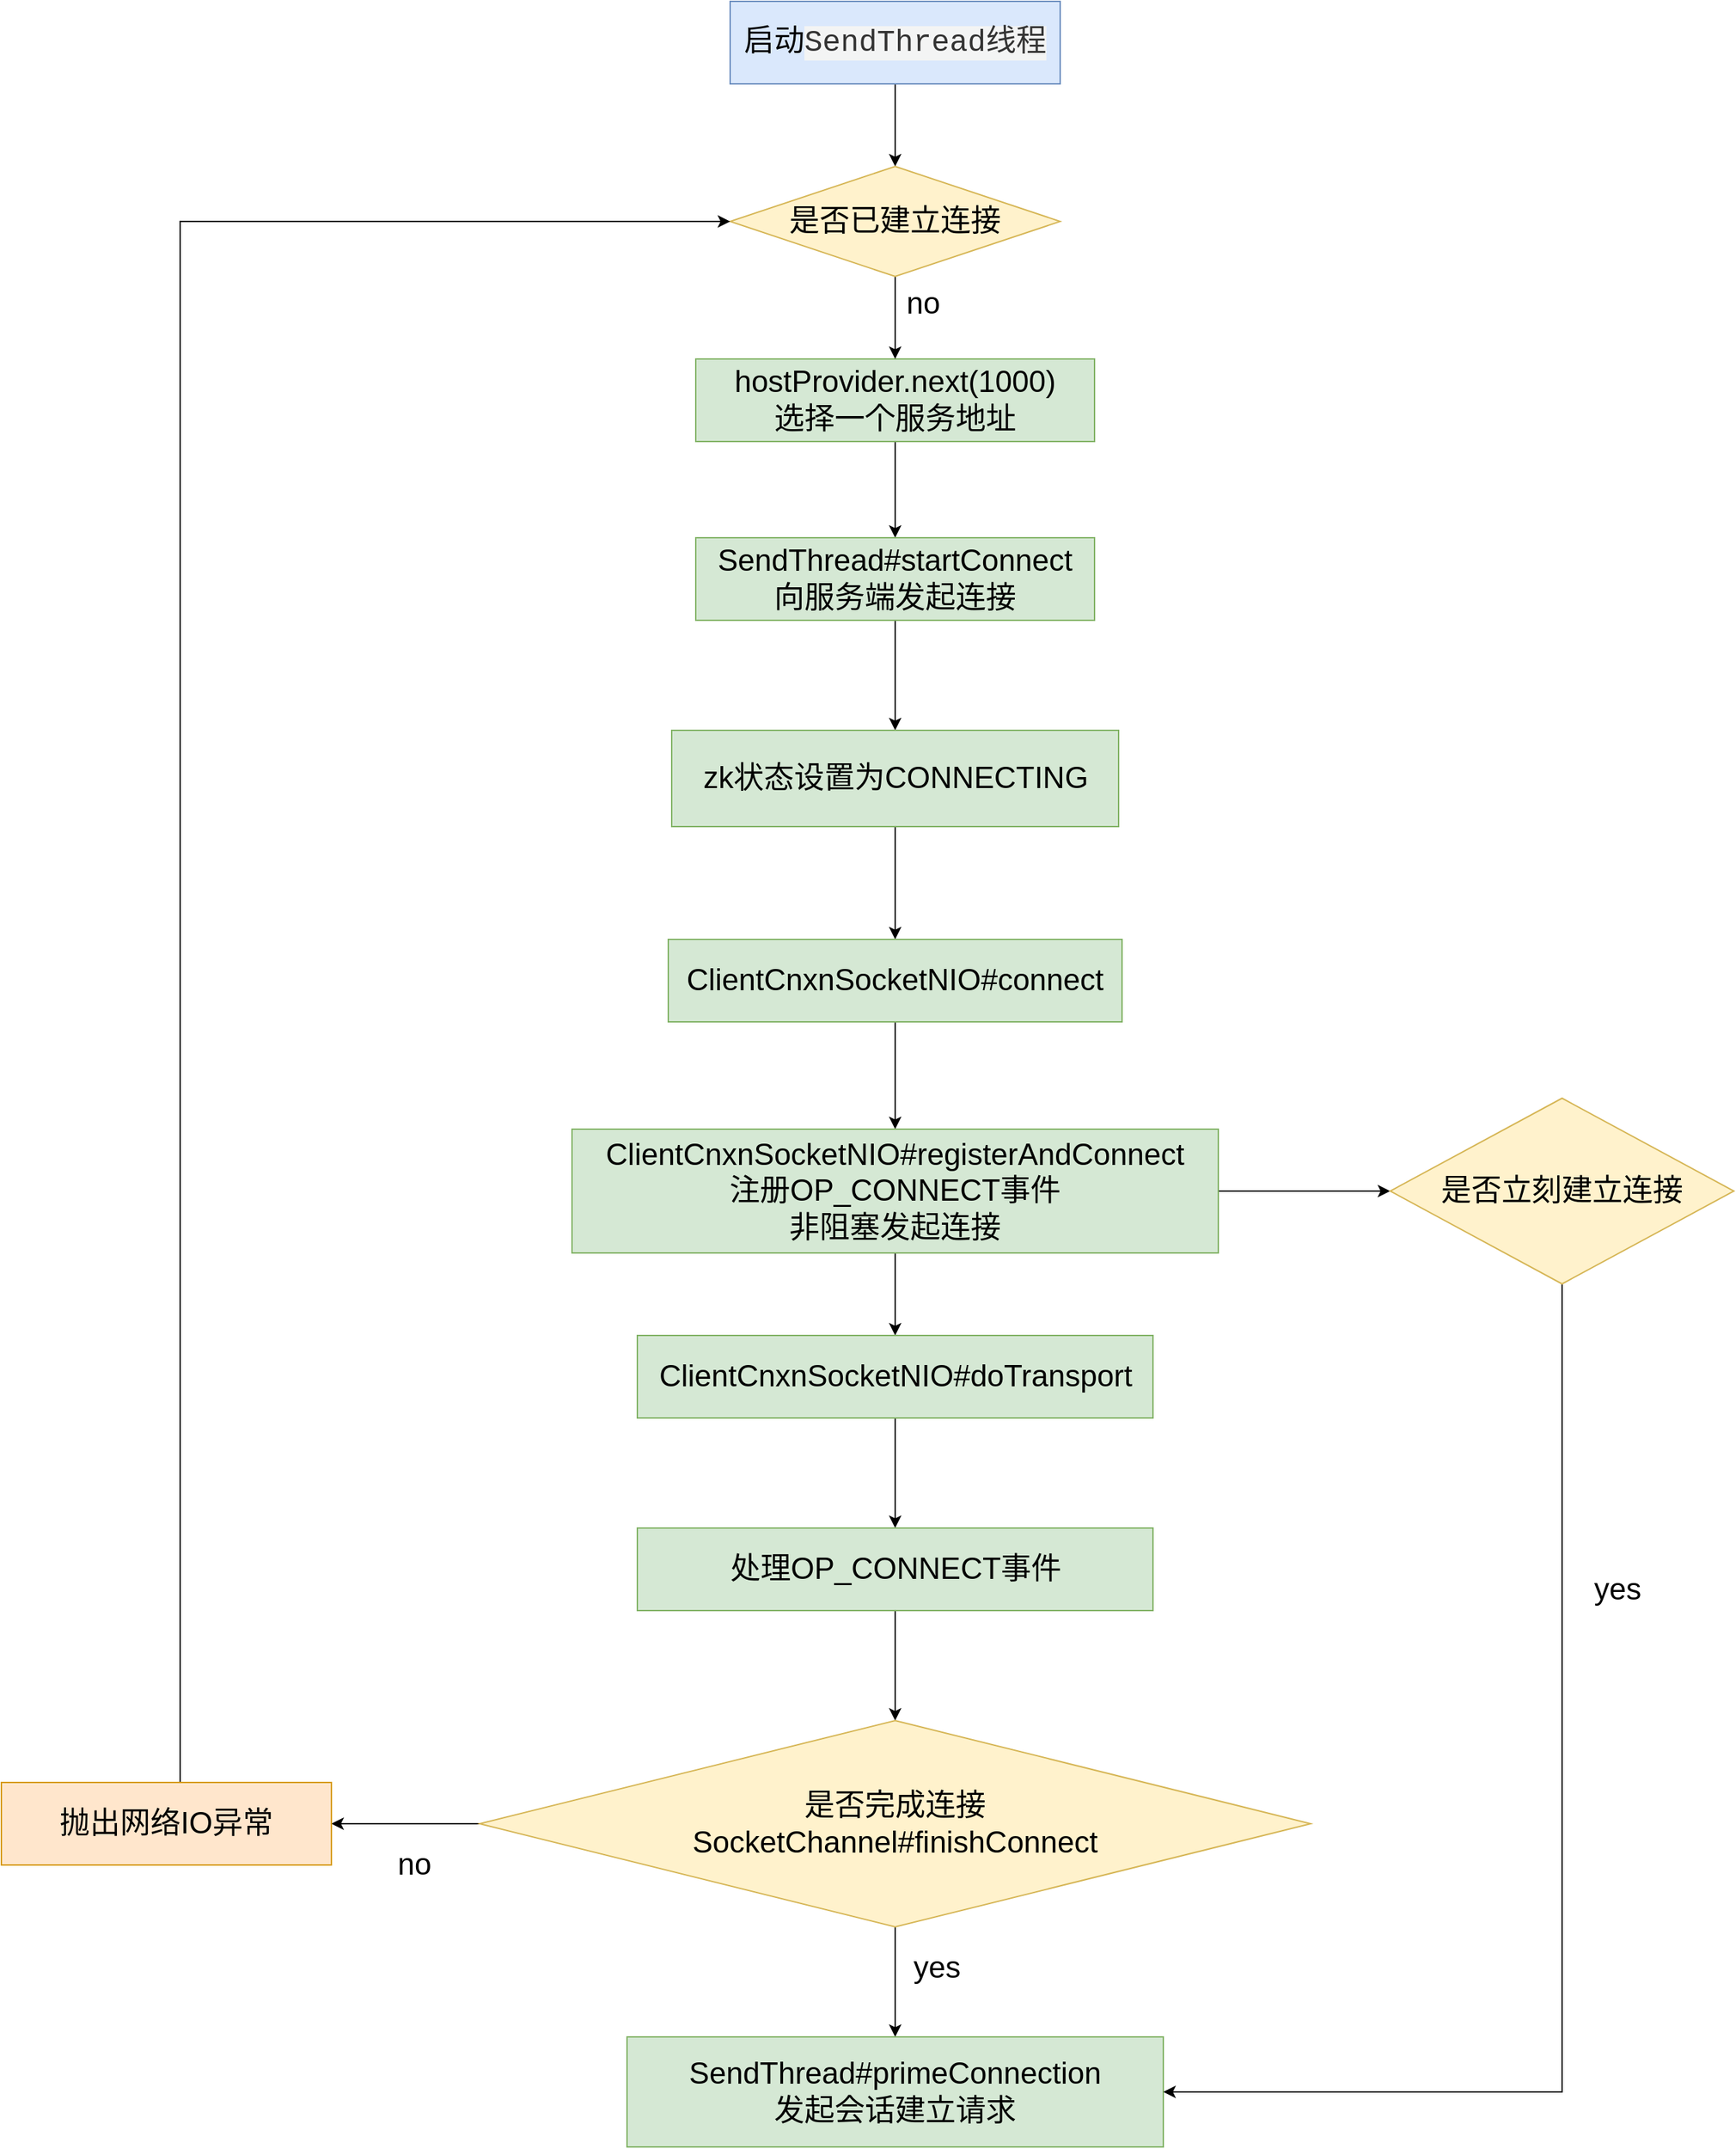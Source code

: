 <mxfile version="16.5.1" type="device"><diagram id="pgD6a4LhVZnSWT4kiieE" name="第 1 页"><mxGraphModel dx="2895" dy="994" grid="1" gridSize="10" guides="1" tooltips="1" connect="1" arrows="1" fold="1" page="1" pageScale="1" pageWidth="1654" pageHeight="1169" math="0" shadow="0"><root><mxCell id="0"/><mxCell id="1" parent="0"/><mxCell id="2DhbmmF7J1-zjycmHr2P-4" style="edgeStyle=orthogonalEdgeStyle;rounded=0;orthogonalLoop=1;jettySize=auto;html=1;entryX=0.5;entryY=0;entryDx=0;entryDy=0;fontSize=22;" edge="1" parent="1" source="2DhbmmF7J1-zjycmHr2P-1" target="2DhbmmF7J1-zjycmHr2P-3"><mxGeometry relative="1" as="geometry"/></mxCell><mxCell id="2DhbmmF7J1-zjycmHr2P-1" value="&lt;font style=&quot;font-size: 22px&quot;&gt;启动&lt;span style=&quot;color: rgb(51 , 51 , 51) ; font-family: &amp;#34;lucida console&amp;#34; , &amp;#34;consolas&amp;#34; , &amp;#34;courier&amp;#34; , monospace ; text-align: left ; background-color: rgb(243 , 244 , 244)&quot;&gt;SendThread线程&lt;/span&gt;&lt;/font&gt;" style="rounded=0;whiteSpace=wrap;html=1;fillColor=#dae8fc;strokeColor=#6c8ebf;" vertex="1" parent="1"><mxGeometry x="320" y="160" width="240" height="60" as="geometry"/></mxCell><mxCell id="2DhbmmF7J1-zjycmHr2P-34" style="edgeStyle=orthogonalEdgeStyle;curved=1;rounded=0;orthogonalLoop=1;jettySize=auto;html=1;entryX=0.5;entryY=0;entryDx=0;entryDy=0;fontSize=22;" edge="1" parent="1" source="2DhbmmF7J1-zjycmHr2P-2" target="2DhbmmF7J1-zjycmHr2P-7"><mxGeometry relative="1" as="geometry"/></mxCell><mxCell id="2DhbmmF7J1-zjycmHr2P-2" value="&lt;font style=&quot;font-size: 22px&quot;&gt;hostProvider.next(1000)&lt;br&gt;选择一个服务地址&lt;br&gt;&lt;/font&gt;" style="rounded=0;whiteSpace=wrap;html=1;fillColor=#d5e8d4;strokeColor=#82b366;" vertex="1" parent="1"><mxGeometry x="295" y="420" width="290" height="60" as="geometry"/></mxCell><mxCell id="2DhbmmF7J1-zjycmHr2P-5" style="edgeStyle=orthogonalEdgeStyle;rounded=0;orthogonalLoop=1;jettySize=auto;html=1;fontSize=22;" edge="1" parent="1" source="2DhbmmF7J1-zjycmHr2P-3" target="2DhbmmF7J1-zjycmHr2P-2"><mxGeometry relative="1" as="geometry"/></mxCell><mxCell id="2DhbmmF7J1-zjycmHr2P-3" value="是否已建立连接" style="rhombus;whiteSpace=wrap;html=1;fontSize=22;fillColor=#fff2cc;strokeColor=#d6b656;" vertex="1" parent="1"><mxGeometry x="320" y="280" width="240" height="80" as="geometry"/></mxCell><mxCell id="2DhbmmF7J1-zjycmHr2P-6" value="no" style="text;html=1;align=center;verticalAlign=middle;resizable=0;points=[];autosize=1;strokeColor=none;fillColor=none;fontSize=22;" vertex="1" parent="1"><mxGeometry x="440" y="365" width="40" height="30" as="geometry"/></mxCell><mxCell id="2DhbmmF7J1-zjycmHr2P-51" style="edgeStyle=elbowEdgeStyle;rounded=0;orthogonalLoop=1;jettySize=auto;html=1;entryX=0.5;entryY=0;entryDx=0;entryDy=0;fontSize=22;" edge="1" parent="1" source="2DhbmmF7J1-zjycmHr2P-7" target="2DhbmmF7J1-zjycmHr2P-14"><mxGeometry relative="1" as="geometry"/></mxCell><mxCell id="2DhbmmF7J1-zjycmHr2P-7" value="&lt;font style=&quot;font-size: 22px&quot;&gt;&lt;span&gt;SendThread#startConnect&lt;br&gt;&lt;/span&gt;向服务端发起连接&lt;br&gt;&lt;/font&gt;" style="rounded=0;whiteSpace=wrap;html=1;fillColor=#d5e8d4;strokeColor=#82b366;" vertex="1" parent="1"><mxGeometry x="295" y="550" width="290" height="60" as="geometry"/></mxCell><mxCell id="2DhbmmF7J1-zjycmHr2P-21" style="edgeStyle=orthogonalEdgeStyle;rounded=0;orthogonalLoop=1;jettySize=auto;html=1;entryX=0.5;entryY=0;entryDx=0;entryDy=0;fontSize=22;" edge="1" parent="1" source="2DhbmmF7J1-zjycmHr2P-14" target="2DhbmmF7J1-zjycmHr2P-15"><mxGeometry relative="1" as="geometry"/></mxCell><mxCell id="2DhbmmF7J1-zjycmHr2P-14" value="zk状态设置为CONNECTING" style="rounded=0;whiteSpace=wrap;html=1;fontSize=22;fillColor=#d5e8d4;strokeColor=#82b366;" vertex="1" parent="1"><mxGeometry x="277.5" y="690" width="325" height="70" as="geometry"/></mxCell><mxCell id="2DhbmmF7J1-zjycmHr2P-22" style="edgeStyle=orthogonalEdgeStyle;rounded=0;orthogonalLoop=1;jettySize=auto;html=1;entryX=0.5;entryY=0;entryDx=0;entryDy=0;fontSize=22;" edge="1" parent="1" source="2DhbmmF7J1-zjycmHr2P-15" target="2DhbmmF7J1-zjycmHr2P-16"><mxGeometry relative="1" as="geometry"/></mxCell><mxCell id="2DhbmmF7J1-zjycmHr2P-15" value="ClientCnxnSocketNIO#connect" style="rounded=0;whiteSpace=wrap;html=1;fontSize=22;fillColor=#d5e8d4;strokeColor=#82b366;" vertex="1" parent="1"><mxGeometry x="275" y="842" width="330" height="60" as="geometry"/></mxCell><mxCell id="2DhbmmF7J1-zjycmHr2P-23" style="edgeStyle=orthogonalEdgeStyle;rounded=0;orthogonalLoop=1;jettySize=auto;html=1;entryX=0.5;entryY=0;entryDx=0;entryDy=0;fontSize=22;" edge="1" parent="1" source="2DhbmmF7J1-zjycmHr2P-16" target="2DhbmmF7J1-zjycmHr2P-17"><mxGeometry relative="1" as="geometry"/></mxCell><mxCell id="2DhbmmF7J1-zjycmHr2P-48" style="edgeStyle=elbowEdgeStyle;rounded=0;orthogonalLoop=1;jettySize=auto;html=1;entryX=0;entryY=0.5;entryDx=0;entryDy=0;fontSize=22;" edge="1" parent="1" source="2DhbmmF7J1-zjycmHr2P-16" target="2DhbmmF7J1-zjycmHr2P-47"><mxGeometry relative="1" as="geometry"/></mxCell><mxCell id="2DhbmmF7J1-zjycmHr2P-16" value="ClientCnxnSocketNIO#registerAndConnect&lt;br&gt;注册OP_CONNECT事件&lt;br&gt;非阻塞发起连接" style="rounded=0;whiteSpace=wrap;html=1;fontSize=22;fillColor=#d5e8d4;strokeColor=#82b366;" vertex="1" parent="1"><mxGeometry x="205" y="980" width="470" height="90" as="geometry"/></mxCell><mxCell id="2DhbmmF7J1-zjycmHr2P-25" style="edgeStyle=orthogonalEdgeStyle;rounded=0;orthogonalLoop=1;jettySize=auto;html=1;fontSize=22;" edge="1" parent="1" source="2DhbmmF7J1-zjycmHr2P-17" target="2DhbmmF7J1-zjycmHr2P-18"><mxGeometry relative="1" as="geometry"/></mxCell><mxCell id="2DhbmmF7J1-zjycmHr2P-17" value="ClientCnxnSocketNIO#doTransport" style="rounded=0;whiteSpace=wrap;html=1;fontSize=22;fillColor=#d5e8d4;strokeColor=#82b366;" vertex="1" parent="1"><mxGeometry x="252.5" y="1130" width="375" height="60" as="geometry"/></mxCell><mxCell id="2DhbmmF7J1-zjycmHr2P-40" value="" style="edgeStyle=orthogonalEdgeStyle;curved=1;rounded=0;orthogonalLoop=1;jettySize=auto;html=1;fontSize=22;" edge="1" parent="1" source="2DhbmmF7J1-zjycmHr2P-18" target="2DhbmmF7J1-zjycmHr2P-36"><mxGeometry relative="1" as="geometry"/></mxCell><mxCell id="2DhbmmF7J1-zjycmHr2P-18" value="处理OP_CONNECT事件" style="rounded=0;whiteSpace=wrap;html=1;fontSize=22;fillColor=#d5e8d4;strokeColor=#82b366;" vertex="1" parent="1"><mxGeometry x="252.5" y="1270" width="375" height="60" as="geometry"/></mxCell><mxCell id="2DhbmmF7J1-zjycmHr2P-41" style="edgeStyle=orthogonalEdgeStyle;curved=1;rounded=0;orthogonalLoop=1;jettySize=auto;html=1;entryX=0.5;entryY=0;entryDx=0;entryDy=0;fontSize=22;" edge="1" parent="1" source="2DhbmmF7J1-zjycmHr2P-36" target="2DhbmmF7J1-zjycmHr2P-39"><mxGeometry relative="1" as="geometry"/></mxCell><mxCell id="2DhbmmF7J1-zjycmHr2P-42" style="edgeStyle=orthogonalEdgeStyle;curved=1;rounded=0;orthogonalLoop=1;jettySize=auto;html=1;entryX=1;entryY=0.5;entryDx=0;entryDy=0;fontSize=22;" edge="1" parent="1" source="2DhbmmF7J1-zjycmHr2P-36" target="2DhbmmF7J1-zjycmHr2P-38"><mxGeometry relative="1" as="geometry"/></mxCell><mxCell id="2DhbmmF7J1-zjycmHr2P-36" value="是否完成连接&lt;br&gt;SocketChannel#finishConnect" style="rhombus;whiteSpace=wrap;html=1;fontSize=22;fillColor=#fff2cc;strokeColor=#d6b656;" vertex="1" parent="1"><mxGeometry x="137.82" y="1410" width="604.37" height="150" as="geometry"/></mxCell><mxCell id="2DhbmmF7J1-zjycmHr2P-45" style="edgeStyle=elbowEdgeStyle;rounded=0;orthogonalLoop=1;jettySize=auto;html=1;entryX=0;entryY=0.5;entryDx=0;entryDy=0;fontSize=22;" edge="1" parent="1" source="2DhbmmF7J1-zjycmHr2P-38" target="2DhbmmF7J1-zjycmHr2P-3"><mxGeometry relative="1" as="geometry"><Array as="points"><mxPoint x="-80" y="1350"/><mxPoint x="-80" y="1640"/></Array></mxGeometry></mxCell><mxCell id="2DhbmmF7J1-zjycmHr2P-38" value="抛出网络IO异常" style="rounded=0;whiteSpace=wrap;html=1;fontSize=22;fillColor=#ffe6cc;strokeColor=#d79b00;" vertex="1" parent="1"><mxGeometry x="-210" y="1455" width="240" height="60" as="geometry"/></mxCell><mxCell id="2DhbmmF7J1-zjycmHr2P-39" value="SendThread#primeConnection&lt;br&gt;发起会话建立请求" style="rounded=0;whiteSpace=wrap;html=1;fontSize=22;fillColor=#d5e8d4;strokeColor=#82b366;" vertex="1" parent="1"><mxGeometry x="245.01" y="1640" width="390" height="80" as="geometry"/></mxCell><mxCell id="2DhbmmF7J1-zjycmHr2P-43" value="yes" style="text;html=1;align=center;verticalAlign=middle;resizable=0;points=[];autosize=1;strokeColor=none;fillColor=none;fontSize=22;" vertex="1" parent="1"><mxGeometry x="445" y="1575" width="50" height="30" as="geometry"/></mxCell><mxCell id="2DhbmmF7J1-zjycmHr2P-44" value="no" style="text;html=1;align=center;verticalAlign=middle;resizable=0;points=[];autosize=1;strokeColor=none;fillColor=none;fontSize=22;" vertex="1" parent="1"><mxGeometry x="70" y="1500" width="40" height="30" as="geometry"/></mxCell><mxCell id="2DhbmmF7J1-zjycmHr2P-49" style="edgeStyle=elbowEdgeStyle;rounded=0;orthogonalLoop=1;jettySize=auto;html=1;fontSize=22;" edge="1" parent="1" source="2DhbmmF7J1-zjycmHr2P-47" target="2DhbmmF7J1-zjycmHr2P-39"><mxGeometry relative="1" as="geometry"><Array as="points"><mxPoint x="925" y="1140"/></Array></mxGeometry></mxCell><mxCell id="2DhbmmF7J1-zjycmHr2P-47" value="是否立刻建立连接" style="rhombus;whiteSpace=wrap;html=1;fontSize=22;fillColor=#fff2cc;strokeColor=#d6b656;" vertex="1" parent="1"><mxGeometry x="800" y="957.5" width="250" height="135" as="geometry"/></mxCell><mxCell id="2DhbmmF7J1-zjycmHr2P-50" value="yes" style="text;html=1;align=center;verticalAlign=middle;resizable=0;points=[];autosize=1;strokeColor=none;fillColor=none;fontSize=22;" vertex="1" parent="1"><mxGeometry x="940" y="1300" width="50" height="30" as="geometry"/></mxCell></root></mxGraphModel></diagram></mxfile>